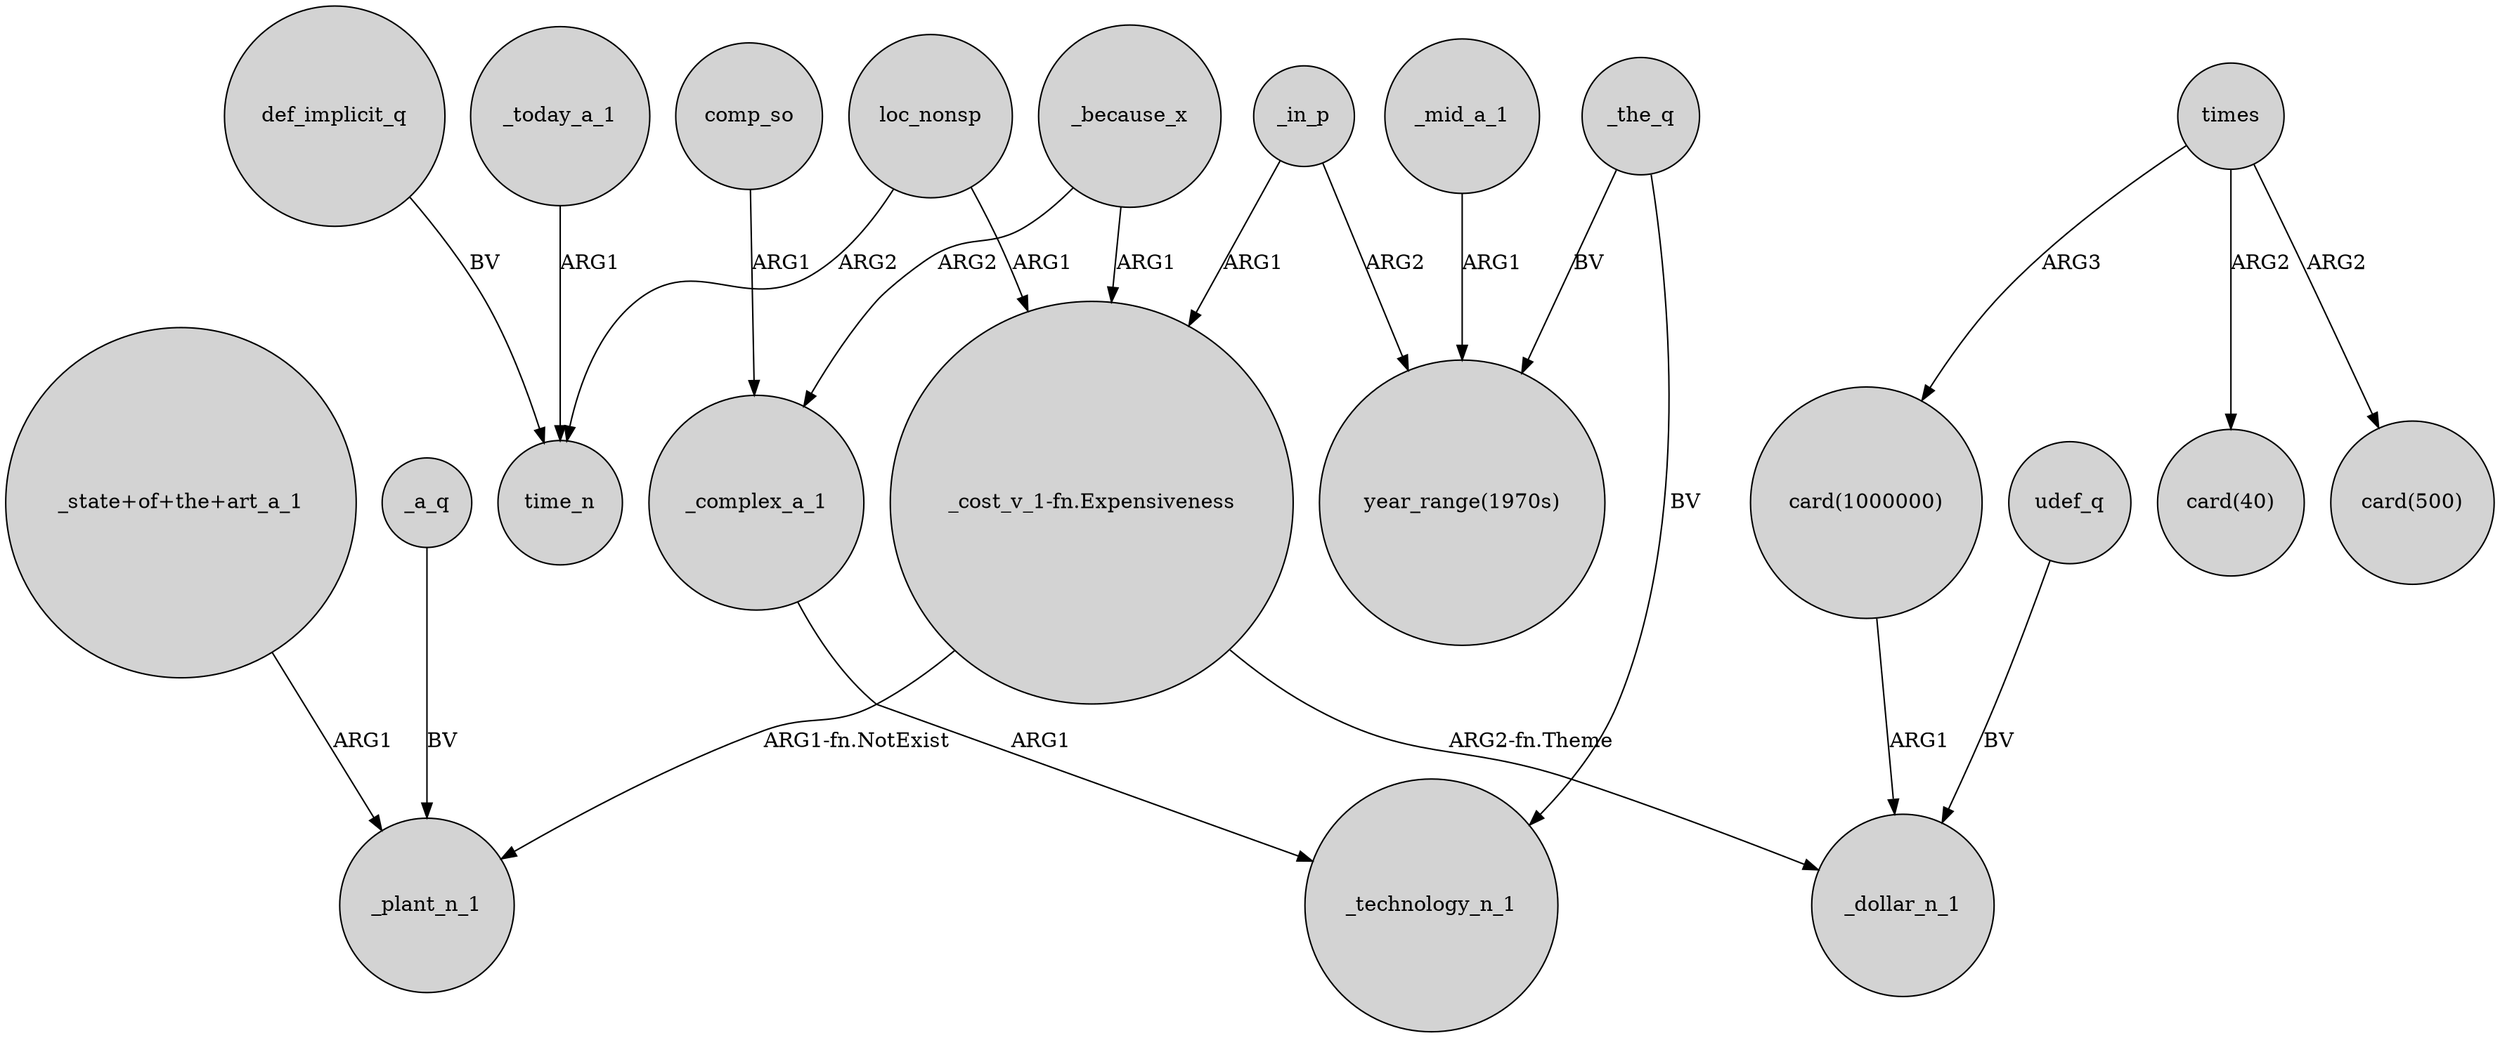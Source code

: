 digraph {
	node [shape=circle style=filled]
	"card(1000000)" -> _dollar_n_1 [label=ARG1]
	_today_a_1 -> time_n [label=ARG1]
	times -> "card(40)" [label=ARG2]
	loc_nonsp -> "_cost_v_1-fn.Expensiveness" [label=ARG1]
	_mid_a_1 -> "year_range(1970s)" [label=ARG1]
	_because_x -> "_cost_v_1-fn.Expensiveness" [label=ARG1]
	_the_q -> _technology_n_1 [label=BV]
	_in_p -> "year_range(1970s)" [label=ARG2]
	_the_q -> "year_range(1970s)" [label=BV]
	"_cost_v_1-fn.Expensiveness" -> _plant_n_1 [label="ARG1-fn.NotExist"]
	loc_nonsp -> time_n [label=ARG2]
	_complex_a_1 -> _technology_n_1 [label=ARG1]
	"_cost_v_1-fn.Expensiveness" -> _dollar_n_1 [label="ARG2-fn.Theme"]
	_because_x -> _complex_a_1 [label=ARG2]
	_in_p -> "_cost_v_1-fn.Expensiveness" [label=ARG1]
	comp_so -> _complex_a_1 [label=ARG1]
	times -> "card(1000000)" [label=ARG3]
	times -> "card(500)" [label=ARG2]
	"_state+of+the+art_a_1" -> _plant_n_1 [label=ARG1]
	udef_q -> _dollar_n_1 [label=BV]
	def_implicit_q -> time_n [label=BV]
	_a_q -> _plant_n_1 [label=BV]
}
